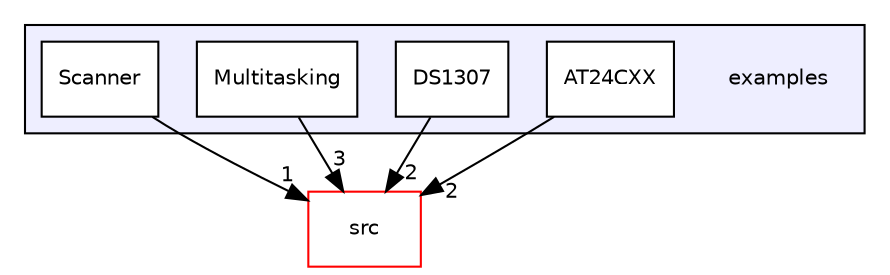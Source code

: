 digraph "examples" {
  compound=true
  node [ fontsize="10", fontname="Helvetica"];
  edge [ labelfontsize="10", labelfontname="Helvetica"];
  subgraph clusterdir_d28a4824dc47e487b107a5db32ef43c4 {
    graph [ bgcolor="#eeeeff", pencolor="black", label="" URL="dir_d28a4824dc47e487b107a5db32ef43c4.html"];
    dir_d28a4824dc47e487b107a5db32ef43c4 [shape=plaintext label="examples"];
    dir_7e51cd7d841741368f981a2ecfabe101 [shape=box label="AT24CXX" color="black" fillcolor="white" style="filled" URL="dir_7e51cd7d841741368f981a2ecfabe101.html"];
    dir_faa9290d4d64a2955aa167816f87e773 [shape=box label="DS1307" color="black" fillcolor="white" style="filled" URL="dir_faa9290d4d64a2955aa167816f87e773.html"];
    dir_9d1ac6d2c56f315ba658052f58d8b4c2 [shape=box label="Multitasking" color="black" fillcolor="white" style="filled" URL="dir_9d1ac6d2c56f315ba658052f58d8b4c2.html"];
    dir_3c255463df23486bbba0dcefb1196b0f [shape=box label="Scanner" color="black" fillcolor="white" style="filled" URL="dir_3c255463df23486bbba0dcefb1196b0f.html"];
  }
  dir_68267d1309a1af8e8297ef4c3efbcdba [shape=box label="src" fillcolor="white" style="filled" color="red" URL="dir_68267d1309a1af8e8297ef4c3efbcdba.html"];
  dir_9d1ac6d2c56f315ba658052f58d8b4c2->dir_68267d1309a1af8e8297ef4c3efbcdba [headlabel="3", labeldistance=1.5 headhref="dir_000003_000005.html"];
  dir_7e51cd7d841741368f981a2ecfabe101->dir_68267d1309a1af8e8297ef4c3efbcdba [headlabel="2", labeldistance=1.5 headhref="dir_000001_000005.html"];
  dir_faa9290d4d64a2955aa167816f87e773->dir_68267d1309a1af8e8297ef4c3efbcdba [headlabel="2", labeldistance=1.5 headhref="dir_000002_000005.html"];
  dir_3c255463df23486bbba0dcefb1196b0f->dir_68267d1309a1af8e8297ef4c3efbcdba [headlabel="1", labeldistance=1.5 headhref="dir_000004_000005.html"];
}
